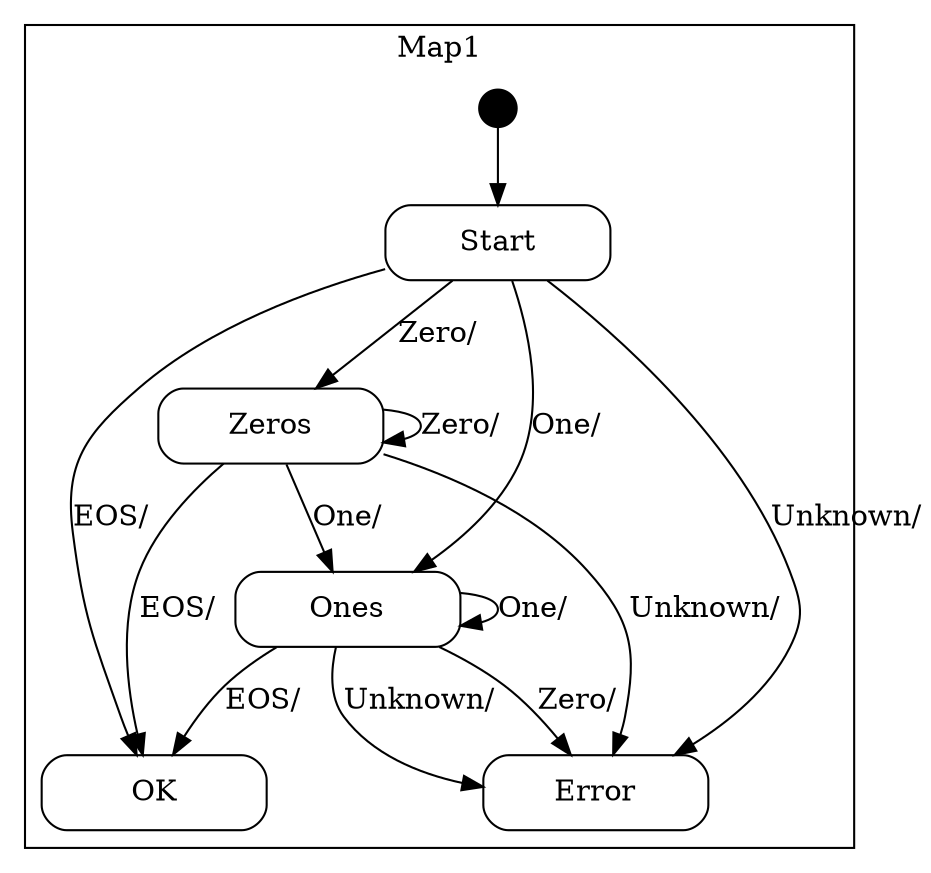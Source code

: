 digraph Example1 {

    node
        [shape=Mrecord width=1.5];

    subgraph cluster_Map1 {

        label="Map1";

        //
        // States (Nodes)
        //

        "Map1::Start"
            [label="{Start}"];

        "Map1::Zeros"
            [label="{Zeros}"];

        "Map1::Ones"
            [label="{Ones}"];

        "Map1::OK"
            [label="{OK}"];

        "Map1::Error"
            [label="{Error}"];

        "%start"
            [label="" shape=circle style=filled fillcolor=black width=0.25];

        //
        // Transitions (Edges)
        //

        "Map1::Start" -> "Map1::Zeros"
            [label="Zero/\l"];

        "Map1::Start" -> "Map1::Ones"
            [label="One/\l"];

        "Map1::Start" -> "Map1::Error"
            [label="Unknown/\l"];

        "Map1::Start" -> "Map1::OK"
            [label="EOS/\l"];

        "Map1::Zeros" -> "Map1::Zeros"
            [label="Zero/\l"];

        "Map1::Zeros" -> "Map1::Ones"
            [label="One/\l"];

        "Map1::Zeros" -> "Map1::Error"
            [label="Unknown/\l"];

        "Map1::Zeros" -> "Map1::OK"
            [label="EOS/\l"];

        "Map1::Ones" -> "Map1::Error"
            [label="Zero/\l"];

        "Map1::Ones" -> "Map1::Ones"
            [label="One/\l"];

        "Map1::Ones" -> "Map1::Error"
            [label="Unknown/\l"];

        "Map1::Ones" -> "Map1::OK"
            [label="EOS/\l"];

        "%start" -> "Map1::Start"
    }

}
